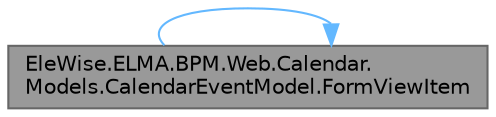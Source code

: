 digraph "EleWise.ELMA.BPM.Web.Calendar.Models.CalendarEventModel.FormViewItem"
{
 // LATEX_PDF_SIZE
  bgcolor="transparent";
  edge [fontname=Helvetica,fontsize=10,labelfontname=Helvetica,labelfontsize=10];
  node [fontname=Helvetica,fontsize=10,shape=box,height=0.2,width=0.4];
  rankdir="LR";
  Node1 [id="Node000001",label="EleWise.ELMA.BPM.Web.Calendar.\lModels.CalendarEventModel.FormViewItem",height=0.2,width=0.4,color="gray40", fillcolor="grey60", style="filled", fontcolor="black",tooltip="Представление"];
  Node1 -> Node1 [id="edge1_Node000001_Node000001",color="steelblue1",style="solid",tooltip=" "];
}
